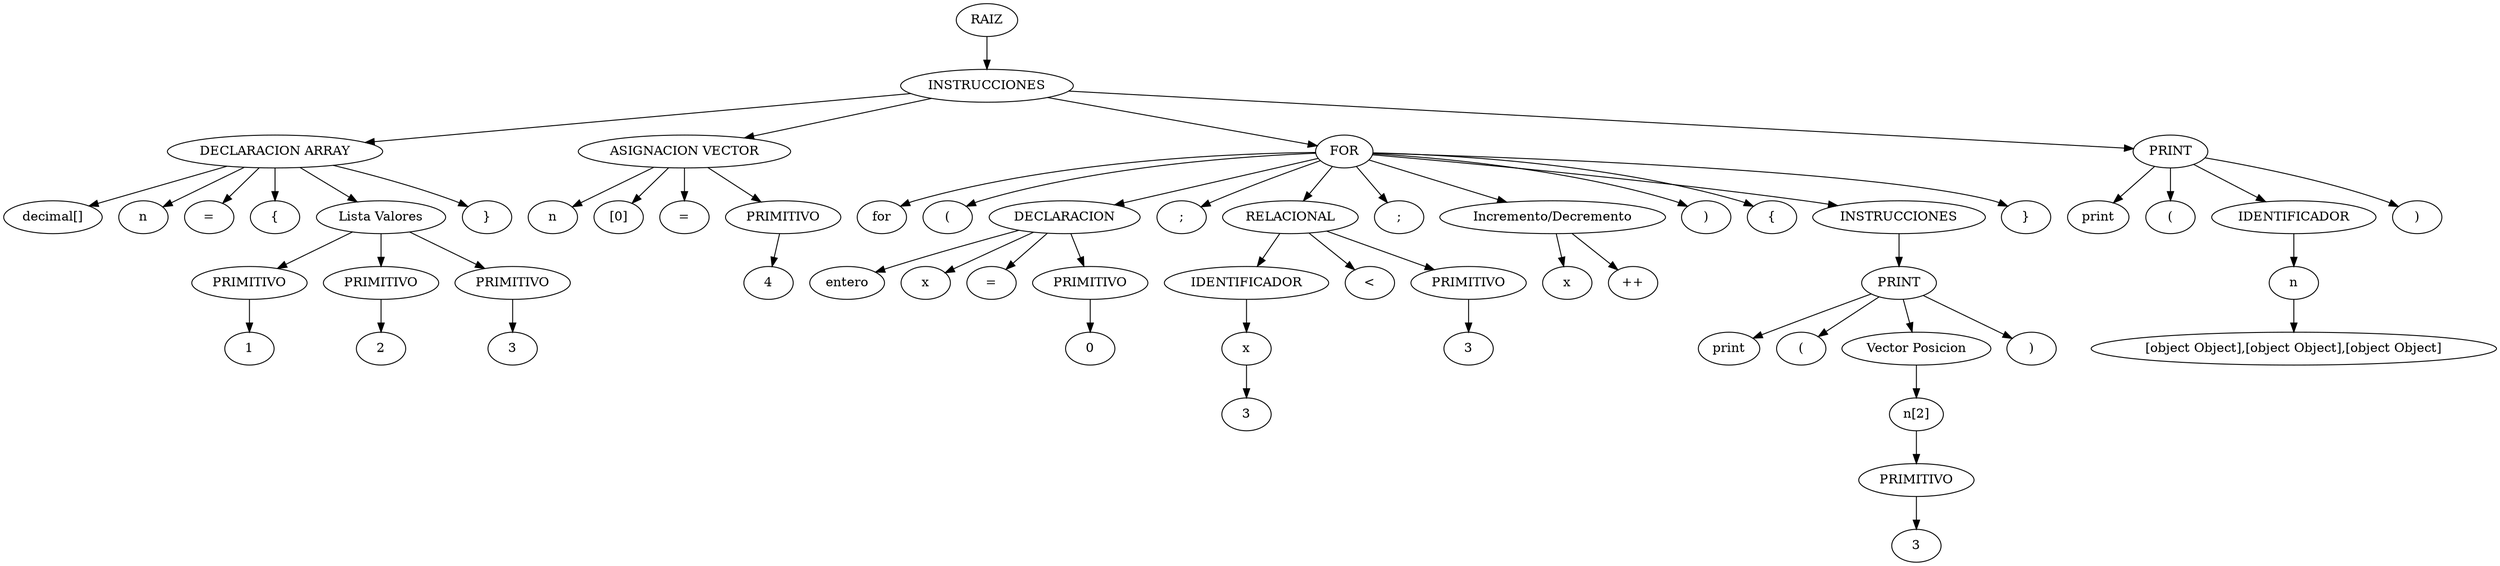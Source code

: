 digraph {
n0[label="RAIZ"];
n1[label="INSTRUCCIONES"];
n0->n1;
n2[label="DECLARACION ARRAY"];
n1->n2;
n3[label="decimal[]"];
n2->n3;
n4[label="n"];
n2->n4;
n5[label="="];
n2->n5;
n6[label="{"];
n2->n6;
n7[label="Lista Valores"];
n2->n7;
n8[label="PRIMITIVO"];
n7->n8;
n9[label="1"];
n8->n9;
n10[label="PRIMITIVO"];
n7->n10;
n11[label="2"];
n10->n11;
n12[label="PRIMITIVO"];
n7->n12;
n13[label="3"];
n12->n13;
n14[label="}"];
n2->n14;
n15[label="ASIGNACION VECTOR"];
n1->n15;
n16[label="n"];
n15->n16;
n17[label="[0]"];
n15->n17;
n18[label="="];
n15->n18;
n19[label="PRIMITIVO"];
n15->n19;
n20[label="4"];
n19->n20;
n21[label="FOR"];
n1->n21;
n22[label="for"];
n21->n22;
n23[label="("];
n21->n23;
n24[label="DECLARACION"];
n21->n24;
n25[label="entero"];
n24->n25;
n26[label="x"];
n24->n26;
n27[label="="];
n24->n27;
n28[label="PRIMITIVO"];
n24->n28;
n29[label="0"];
n28->n29;
n30[label=";"];
n21->n30;
n31[label="RELACIONAL"];
n21->n31;
n32[label="IDENTIFICADOR"];
n31->n32;
n33[label="x"];
n32->n33;
n34[label="3"];
n33->n34;
n35[label="<"];
n31->n35;
n36[label="PRIMITIVO"];
n31->n36;
n37[label="3"];
n36->n37;
n38[label=";"];
n21->n38;
n39[label="Incremento/Decremento"];
n21->n39;
n40[label="x"];
n39->n40;
n41[label="++"];
n39->n41;
n42[label=")"];
n21->n42;
n43[label="{"];
n21->n43;
n44[label="INSTRUCCIONES"];
n21->n44;
n45[label="PRINT"];
n44->n45;
n46[label="print"];
n45->n46;
n47[label="("];
n45->n47;
n48[label="Vector Posicion"];
n45->n48;
n49[label="n[2]"];
n48->n49;
n50[label="PRIMITIVO"];
n49->n50;
n51[label="3"];
n50->n51;
n52[label=")"];
n45->n52;
n53[label="}"];
n21->n53;
n54[label="PRINT"];
n1->n54;
n55[label="print"];
n54->n55;
n56[label="("];
n54->n56;
n57[label="IDENTIFICADOR"];
n54->n57;
n58[label="n"];
n57->n58;
n59[label="[object Object],[object Object],[object Object]"];
n58->n59;
n60[label=")"];
n54->n60;
}